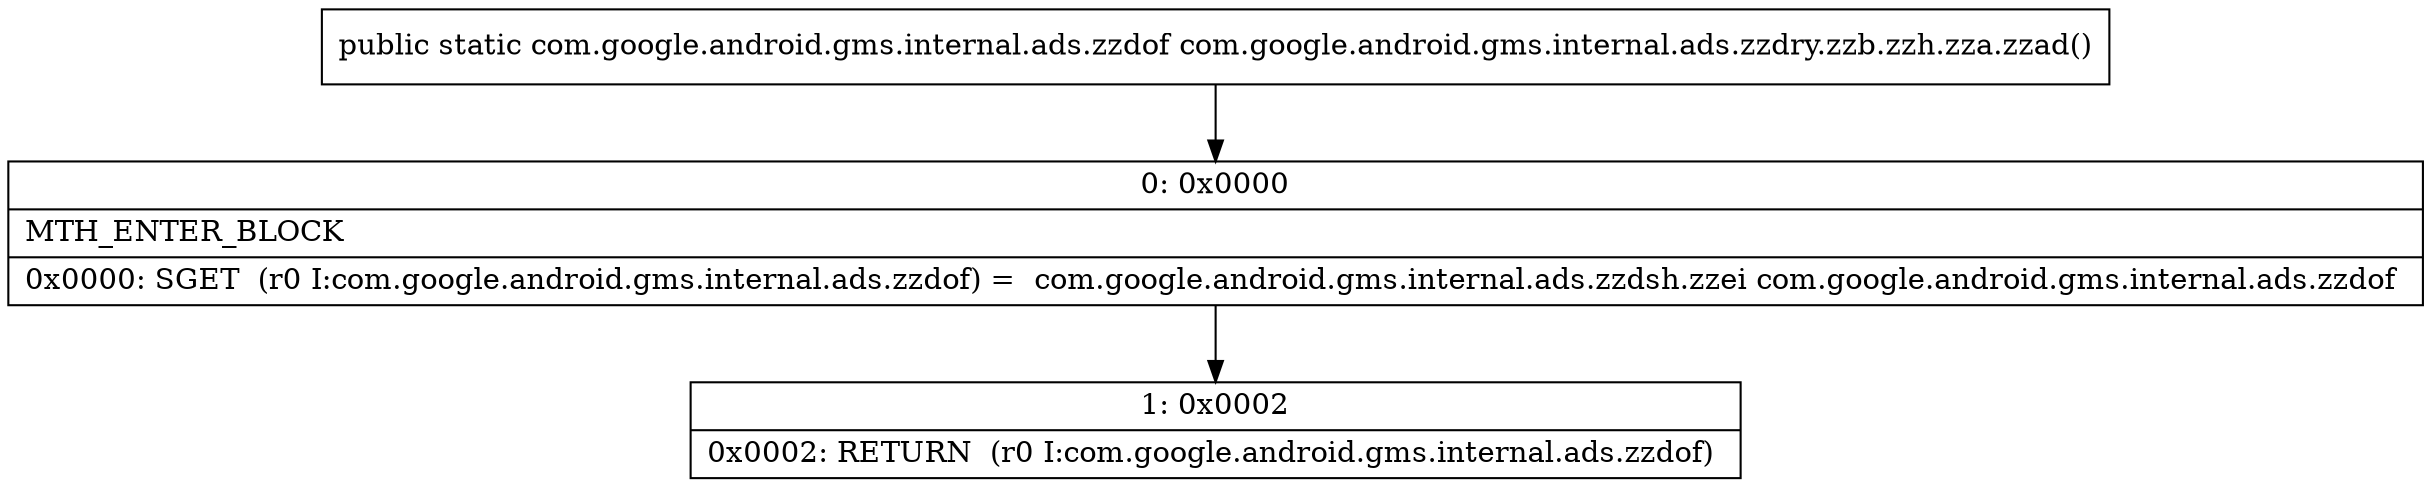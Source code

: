 digraph "CFG forcom.google.android.gms.internal.ads.zzdry.zzb.zzh.zza.zzad()Lcom\/google\/android\/gms\/internal\/ads\/zzdof;" {
Node_0 [shape=record,label="{0\:\ 0x0000|MTH_ENTER_BLOCK\l|0x0000: SGET  (r0 I:com.google.android.gms.internal.ads.zzdof) =  com.google.android.gms.internal.ads.zzdsh.zzei com.google.android.gms.internal.ads.zzdof \l}"];
Node_1 [shape=record,label="{1\:\ 0x0002|0x0002: RETURN  (r0 I:com.google.android.gms.internal.ads.zzdof) \l}"];
MethodNode[shape=record,label="{public static com.google.android.gms.internal.ads.zzdof com.google.android.gms.internal.ads.zzdry.zzb.zzh.zza.zzad() }"];
MethodNode -> Node_0;
Node_0 -> Node_1;
}

